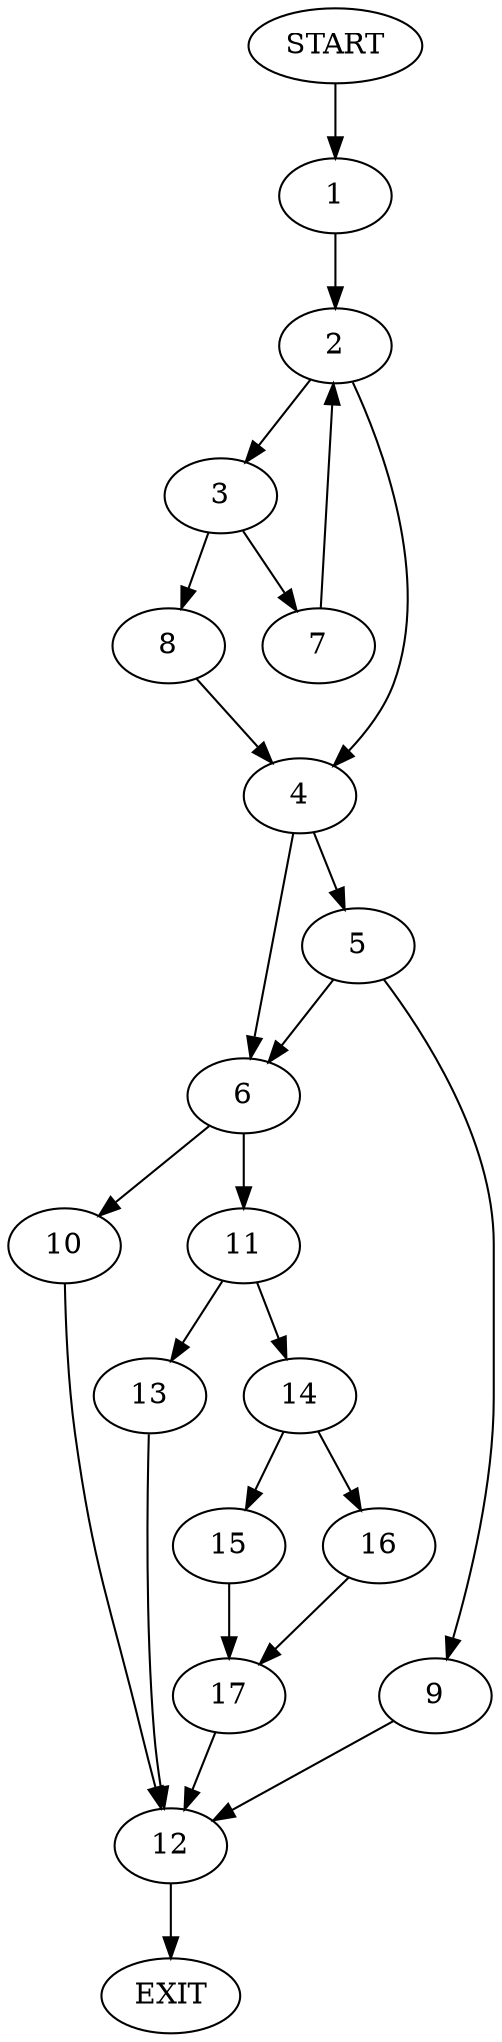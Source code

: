 digraph {
0 [label="START"]
18 [label="EXIT"]
0 -> 1
1 -> 2
2 -> 3
2 -> 4
4 -> 5
4 -> 6
3 -> 7
3 -> 8
7 -> 2
8 -> 4
5 -> 9
5 -> 6
6 -> 10
6 -> 11
9 -> 12
12 -> 18
10 -> 12
11 -> 13
11 -> 14
13 -> 12
14 -> 15
14 -> 16
15 -> 17
16 -> 17
17 -> 12
}
